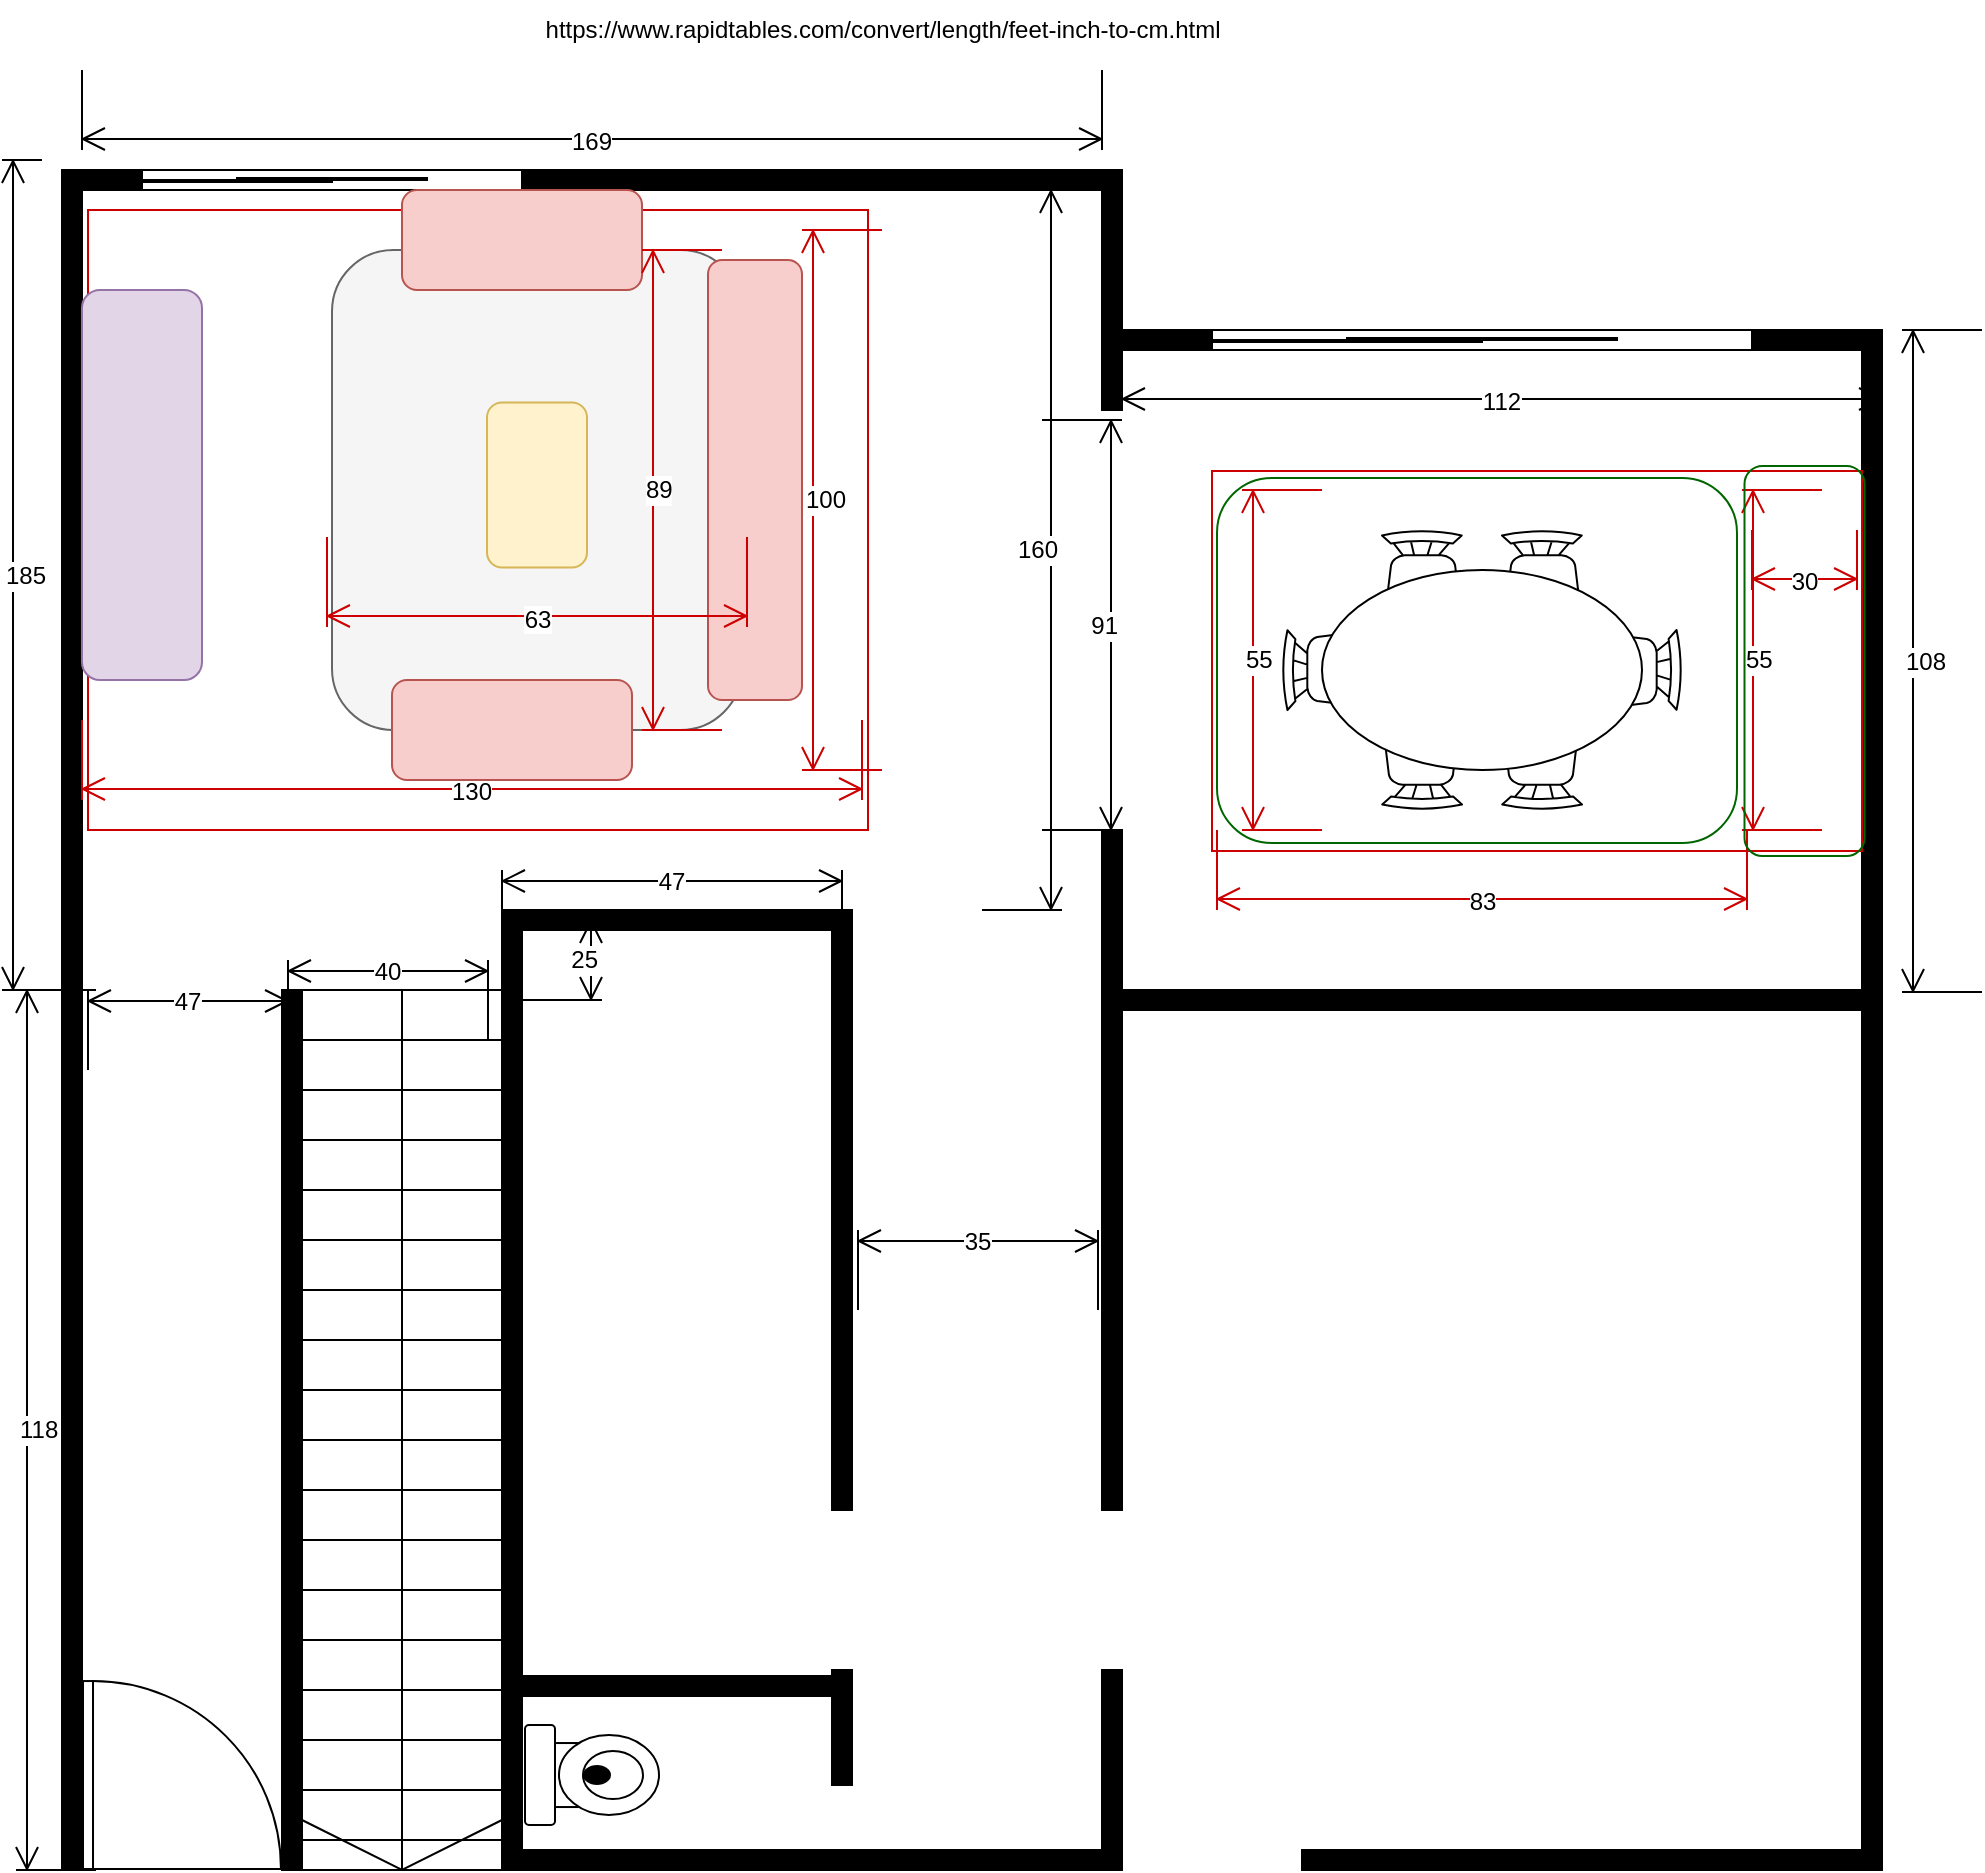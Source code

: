 <mxfile version="20.5.1" type="github">
  <diagram name="Page-1" id="4bd5d27a-524c-7e24-5d5f-89a86ee4fca1">
    <mxGraphModel dx="882" dy="1718" grid="1" gridSize="10" guides="1" tooltips="1" connect="1" arrows="1" fold="1" page="1" pageScale="1" pageWidth="1100" pageHeight="850" background="none" math="0" shadow="0">
      <root>
        <mxCell id="0" />
        <mxCell id="1" parent="0" />
        <mxCell id="1ufsAENBgIqnQ099alia-98" value="" style="rounded=0;whiteSpace=wrap;html=1;fillColor=none;strokeColor=#CC0000;fontColor=#333333;" parent="1" vertex="1">
          <mxGeometry x="53" y="-80" width="390" height="310" as="geometry" />
        </mxCell>
        <mxCell id="-aV5BN2M8AlBKnmX3CVM-2" value="" style="rounded=1;whiteSpace=wrap;html=1;fillColor=#f5f5f5;fontColor=#333333;strokeColor=#666666;" vertex="1" parent="1">
          <mxGeometry x="175" y="-60" width="205" height="240" as="geometry" />
        </mxCell>
        <mxCell id="1ufsAENBgIqnQ099alia-1" value="" style="verticalLabelPosition=bottom;html=1;verticalAlign=top;align=center;shape=mxgraph.floorplan.wall;fillColor=strokeColor;direction=south;" parent="1" vertex="1">
          <mxGeometry x="40" y="40" width="10" height="710" as="geometry" />
        </mxCell>
        <mxCell id="1ufsAENBgIqnQ099alia-2" value="" style="verticalLabelPosition=bottom;html=1;verticalAlign=top;align=center;shape=mxgraph.floorplan.wall;fillColor=strokeColor;direction=south;" parent="1" vertex="1">
          <mxGeometry x="150" y="310" width="10" height="440" as="geometry" />
        </mxCell>
        <mxCell id="1ufsAENBgIqnQ099alia-3" value="" style="verticalLabelPosition=bottom;html=1;verticalAlign=top;align=center;shape=mxgraph.floorplan.stairs;direction=south;" parent="1" vertex="1">
          <mxGeometry x="160" y="310" width="100" height="440" as="geometry" />
        </mxCell>
        <mxCell id="1ufsAENBgIqnQ099alia-4" value="" style="verticalLabelPosition=bottom;html=1;verticalAlign=top;align=center;shape=mxgraph.floorplan.wall;fillColor=strokeColor;direction=south;" parent="1" vertex="1">
          <mxGeometry x="260" y="270" width="10" height="480" as="geometry" />
        </mxCell>
        <mxCell id="1ufsAENBgIqnQ099alia-5" value="" style="verticalLabelPosition=bottom;html=1;verticalAlign=top;align=center;shape=mxgraph.floorplan.doorLeft;aspect=fixed;rotation=-90;" parent="1" vertex="1">
          <mxGeometry x="53.44" y="652.59" width="93.98" height="99.85" as="geometry" />
        </mxCell>
        <mxCell id="1ufsAENBgIqnQ099alia-6" value="" style="verticalLabelPosition=bottom;html=1;verticalAlign=top;align=center;shape=mxgraph.floorplan.wall;fillColor=strokeColor;" parent="1" vertex="1">
          <mxGeometry x="265" y="270" width="160" height="10" as="geometry" />
        </mxCell>
        <mxCell id="1ufsAENBgIqnQ099alia-7" value="" style="verticalLabelPosition=bottom;html=1;verticalAlign=top;align=center;shape=mxgraph.floorplan.wall;fillColor=strokeColor;direction=south;" parent="1" vertex="1">
          <mxGeometry x="400" y="270" width="60" height="300" as="geometry" />
        </mxCell>
        <mxCell id="1ufsAENBgIqnQ099alia-9" value="" style="verticalLabelPosition=bottom;html=1;verticalAlign=top;align=center;shape=mxgraph.floorplan.wall;fillColor=strokeColor;direction=south;" parent="1" vertex="1">
          <mxGeometry x="560" y="230" width="10" height="340" as="geometry" />
        </mxCell>
        <mxCell id="1ufsAENBgIqnQ099alia-13" value="" style="verticalLabelPosition=bottom;html=1;verticalAlign=top;align=center;shape=mxgraph.floorplan.wall;fillColor=strokeColor;direction=south;" parent="1" vertex="1">
          <mxGeometry x="560" y="650" width="10" height="100" as="geometry" />
        </mxCell>
        <mxCell id="1ufsAENBgIqnQ099alia-14" value="" style="verticalLabelPosition=bottom;html=1;verticalAlign=top;align=center;shape=mxgraph.floorplan.wall;fillColor=strokeColor;" parent="1" vertex="1">
          <mxGeometry x="660" y="740" width="280" height="10" as="geometry" />
        </mxCell>
        <mxCell id="1ufsAENBgIqnQ099alia-15" value="" style="verticalLabelPosition=bottom;html=1;verticalAlign=top;align=center;shape=mxgraph.floorplan.wall;fillColor=strokeColor;direction=south;" parent="1" vertex="1">
          <mxGeometry x="940" y="400" width="10" height="350" as="geometry" />
        </mxCell>
        <mxCell id="1ufsAENBgIqnQ099alia-16" value="" style="verticalLabelPosition=bottom;html=1;verticalAlign=top;align=center;shape=mxgraph.floorplan.wall;fillColor=strokeColor;" parent="1" vertex="1">
          <mxGeometry x="570" y="310" width="380" height="10" as="geometry" />
        </mxCell>
        <mxCell id="1ufsAENBgIqnQ099alia-18" value="" style="verticalLabelPosition=bottom;html=1;verticalAlign=top;align=center;shape=mxgraph.floorplan.wall;fillColor=strokeColor;" parent="1" vertex="1">
          <mxGeometry x="270" y="653" width="160" height="10" as="geometry" />
        </mxCell>
        <mxCell id="1ufsAENBgIqnQ099alia-19" value="" style="verticalLabelPosition=bottom;html=1;verticalAlign=top;align=center;shape=mxgraph.floorplan.wall;fillColor=strokeColor;direction=south;" parent="1" vertex="1">
          <mxGeometry x="425" y="650" width="10" height="57.5" as="geometry" />
        </mxCell>
        <mxCell id="1ufsAENBgIqnQ099alia-22" value="" style="verticalLabelPosition=bottom;html=1;verticalAlign=top;align=center;shape=mxgraph.floorplan.wall;fillColor=strokeColor;" parent="1" vertex="1">
          <mxGeometry x="270" y="740" width="290" height="10" as="geometry" />
        </mxCell>
        <mxCell id="1ufsAENBgIqnQ099alia-30" value="" style="verticalLabelPosition=bottom;html=1;verticalAlign=top;align=center;shape=mxgraph.floorplan.wall;fillColor=strokeColor;" parent="1" vertex="1">
          <mxGeometry x="50" y="-100" width="520" height="10" as="geometry" />
        </mxCell>
        <mxCell id="1ufsAENBgIqnQ099alia-31" value="" style="verticalLabelPosition=bottom;html=1;verticalAlign=top;align=center;shape=mxgraph.floorplan.wall;fillColor=strokeColor;direction=south;" parent="1" vertex="1">
          <mxGeometry x="940" y="-10" width="10" height="410" as="geometry" />
        </mxCell>
        <mxCell id="1ufsAENBgIqnQ099alia-32" value="" style="verticalLabelPosition=bottom;html=1;verticalAlign=top;align=center;shape=mxgraph.floorplan.wall;fillColor=strokeColor;direction=south;" parent="1" vertex="1">
          <mxGeometry x="560" y="-90" width="10" height="110" as="geometry" />
        </mxCell>
        <mxCell id="1ufsAENBgIqnQ099alia-41" value="169" style="shape=dimension;whiteSpace=wrap;html=1;align=center;points=[];verticalAlign=bottom;spacingBottom=-5;labelBackgroundColor=#ffffff" parent="1" vertex="1">
          <mxGeometry x="50" y="-150" width="510" height="40" as="geometry" />
        </mxCell>
        <mxCell id="1ufsAENBgIqnQ099alia-42" value="112" style="shape=dimension;whiteSpace=wrap;html=1;align=center;points=[];verticalAlign=bottom;spacingBottom=-5;labelBackgroundColor=#ffffff" parent="1" vertex="1">
          <mxGeometry x="570" y="-20" width="380" height="40" as="geometry" />
        </mxCell>
        <mxCell id="1ufsAENBgIqnQ099alia-43" value="40" style="shape=dimension;direction=west;whiteSpace=wrap;html=1;align=center;points=[];verticalAlign=top;spacingTop=-8;labelBackgroundColor=#ffffff" parent="1" vertex="1">
          <mxGeometry x="153" y="295" width="100" height="40" as="geometry" />
        </mxCell>
        <mxCell id="1ufsAENBgIqnQ099alia-44" value="47" style="shape=dimension;direction=west;whiteSpace=wrap;html=1;align=center;points=[];verticalAlign=top;spacingTop=-8;labelBackgroundColor=#ffffff" parent="1" vertex="1">
          <mxGeometry x="53" y="310" width="100" height="40" as="geometry" />
        </mxCell>
        <mxCell id="1ufsAENBgIqnQ099alia-45" value="25" style="shape=dimension;direction=north;whiteSpace=wrap;html=1;align=right;points=[];verticalAlign=middle;labelBackgroundColor=#ffffff" parent="1" vertex="1">
          <mxGeometry x="270" y="275" width="40" height="40" as="geometry" />
        </mxCell>
        <mxCell id="1ufsAENBgIqnQ099alia-46" value="35" style="shape=dimension;direction=west;whiteSpace=wrap;html=1;align=center;points=[];verticalAlign=top;spacingTop=-8;labelBackgroundColor=#ffffff" parent="1" vertex="1">
          <mxGeometry x="438" y="430" width="120" height="40" as="geometry" />
        </mxCell>
        <mxCell id="1ufsAENBgIqnQ099alia-47" value="160" style="shape=dimension;direction=north;whiteSpace=wrap;html=1;align=right;points=[];verticalAlign=middle;labelBackgroundColor=#ffffff" parent="1" vertex="1">
          <mxGeometry x="500" y="-90" width="40" height="360" as="geometry" />
        </mxCell>
        <mxCell id="1ufsAENBgIqnQ099alia-48" value="91" style="shape=dimension;direction=north;whiteSpace=wrap;html=1;align=right;points=[];verticalAlign=middle;labelBackgroundColor=#ffffff" parent="1" vertex="1">
          <mxGeometry x="530" y="25" width="40" height="205" as="geometry" />
        </mxCell>
        <mxCell id="1ufsAENBgIqnQ099alia-49" value="108" style="shape=dimension;direction=south;whiteSpace=wrap;html=1;align=left;points=[];verticalAlign=middle;labelBackgroundColor=#ffffff" parent="1" vertex="1">
          <mxGeometry x="960" y="-20" width="40" height="331" as="geometry" />
        </mxCell>
        <mxCell id="1ufsAENBgIqnQ099alia-50" value="" style="verticalLabelPosition=bottom;html=1;verticalAlign=top;align=center;shape=mxgraph.floorplan.toilet;rotation=-90;" parent="1" vertex="1">
          <mxGeometry x="280" y="669.02" width="50" height="67" as="geometry" />
        </mxCell>
        <mxCell id="1ufsAENBgIqnQ099alia-82" value="185" style="shape=dimension;direction=south;whiteSpace=wrap;html=1;align=left;points=[];verticalAlign=middle;labelBackgroundColor=#ffffff" parent="1" vertex="1">
          <mxGeometry x="10" y="-105" width="20" height="415" as="geometry" />
        </mxCell>
        <mxCell id="1ufsAENBgIqnQ099alia-83" value="118" style="shape=dimension;direction=south;whiteSpace=wrap;html=1;align=left;points=[];verticalAlign=middle;labelBackgroundColor=#ffffff" parent="1" vertex="1">
          <mxGeometry x="17" y="310" width="40" height="440" as="geometry" />
        </mxCell>
        <mxCell id="1ufsAENBgIqnQ099alia-86" value="" style="verticalLabelPosition=bottom;html=1;verticalAlign=top;align=center;shape=mxgraph.floorplan.wall;fillColor=strokeColor;" parent="1" vertex="1">
          <mxGeometry x="570" y="-20" width="380" height="10" as="geometry" />
        </mxCell>
        <mxCell id="1ufsAENBgIqnQ099alia-88" value="" style="verticalLabelPosition=bottom;html=1;verticalAlign=top;align=center;shape=mxgraph.floorplan.wall;fillColor=strokeColor;rotation=90;" parent="1" vertex="1">
          <mxGeometry x="-205" y="145" width="500" height="10" as="geometry" />
        </mxCell>
        <mxCell id="1ufsAENBgIqnQ099alia-89" value="" style="verticalLabelPosition=bottom;html=1;verticalAlign=top;align=center;shape=mxgraph.floorplan.chair;shadow=0;" parent="1" vertex="1">
          <mxGeometry x="700" y="80" width="40" height="52" as="geometry" />
        </mxCell>
        <mxCell id="1ufsAENBgIqnQ099alia-90" value="" style="verticalLabelPosition=bottom;html=1;verticalAlign=top;align=center;shape=mxgraph.floorplan.chair;shadow=0;direction=west;" parent="1" vertex="1">
          <mxGeometry x="700" y="168" width="40" height="52" as="geometry" />
        </mxCell>
        <mxCell id="1ufsAENBgIqnQ099alia-91" value="" style="verticalLabelPosition=bottom;html=1;verticalAlign=top;align=center;shape=mxgraph.floorplan.chair;shadow=0;direction=north;" parent="1" vertex="1">
          <mxGeometry x="650" y="130" width="52" height="40" as="geometry" />
        </mxCell>
        <mxCell id="1ufsAENBgIqnQ099alia-92" value="" style="verticalLabelPosition=bottom;html=1;verticalAlign=top;align=center;shape=mxgraph.floorplan.chair;shadow=0;direction=south" parent="1" vertex="1">
          <mxGeometry x="798" y="130" width="52" height="40" as="geometry" />
        </mxCell>
        <mxCell id="1ufsAENBgIqnQ099alia-93" value="" style="verticalLabelPosition=bottom;html=1;verticalAlign=top;align=center;shape=mxgraph.floorplan.chair;shadow=0;" parent="1" vertex="1">
          <mxGeometry x="760" y="80" width="40" height="52" as="geometry" />
        </mxCell>
        <mxCell id="1ufsAENBgIqnQ099alia-94" value="" style="verticalLabelPosition=bottom;html=1;verticalAlign=top;align=center;shape=mxgraph.floorplan.chair;shadow=0;direction=west;" parent="1" vertex="1">
          <mxGeometry x="760" y="168" width="40" height="52" as="geometry" />
        </mxCell>
        <mxCell id="1ufsAENBgIqnQ099alia-95" value="" style="shape=ellipse;shadow=0;" parent="1" vertex="1">
          <mxGeometry x="670" y="100" width="160" height="100" as="geometry" />
        </mxCell>
        <mxCell id="1ufsAENBgIqnQ099alia-96" value="" style="verticalLabelPosition=bottom;html=1;verticalAlign=top;align=center;shape=mxgraph.floorplan.windowGlider;dx=0.25;" parent="1" vertex="1">
          <mxGeometry x="615" y="-20" width="270" height="10" as="geometry" />
        </mxCell>
        <mxCell id="1ufsAENBgIqnQ099alia-97" value="" style="verticalLabelPosition=bottom;html=1;verticalAlign=top;align=center;shape=mxgraph.floorplan.windowGlider;dx=0.25;" parent="1" vertex="1">
          <mxGeometry x="80" y="-100" width="190" height="10" as="geometry" />
        </mxCell>
        <mxCell id="1ufsAENBgIqnQ099alia-99" value="47" style="shape=dimension;direction=west;whiteSpace=wrap;html=1;align=center;points=[];verticalAlign=top;spacingTop=-8;labelBackgroundColor=#ffffff" parent="1" vertex="1">
          <mxGeometry x="260" y="250" width="170" height="40" as="geometry" />
        </mxCell>
        <mxCell id="1ufsAENBgIqnQ099alia-100" value="130" style="shape=dimension;whiteSpace=wrap;html=1;align=center;points=[];verticalAlign=bottom;spacingBottom=-5;labelBackgroundColor=#ffffff;strokeColor=#CC0000;fillColor=none;" parent="1" vertex="1">
          <mxGeometry x="50" y="175" width="390" height="40" as="geometry" />
        </mxCell>
        <mxCell id="1ufsAENBgIqnQ099alia-102" value="100" style="shape=dimension;direction=south;whiteSpace=wrap;html=1;align=left;points=[];verticalAlign=middle;labelBackgroundColor=#ffffff;strokeColor=#CC0000;fillColor=none;" parent="1" vertex="1">
          <mxGeometry x="410" y="-70" width="40" height="270" as="geometry" />
        </mxCell>
        <mxCell id="1ufsAENBgIqnQ099alia-103" value="" style="rounded=0;whiteSpace=wrap;html=1;fillColor=none;strokeColor=#CC0000;fontColor=#333333;" parent="1" vertex="1">
          <mxGeometry x="615" y="50.5" width="325" height="190" as="geometry" />
        </mxCell>
        <mxCell id="1ufsAENBgIqnQ099alia-105" value="75" style="shape=dimension;direction=south;whiteSpace=wrap;html=1;align=left;points=[];verticalAlign=middle;labelBackgroundColor=#ffffff;strokeColor=#CC0000;fillColor=none;" parent="1" vertex="1">
          <mxGeometry x="70" y="-30" width="40" height="170" as="geometry" />
        </mxCell>
        <mxCell id="1ufsAENBgIqnQ099alia-106" value="83" style="shape=dimension;whiteSpace=wrap;html=1;align=center;points=[];verticalAlign=bottom;spacingBottom=-5;labelBackgroundColor=#ffffff;strokeColor=#CC0000;fillColor=none;" parent="1" vertex="1">
          <mxGeometry x="617.5" y="230" width="265" height="40" as="geometry" />
        </mxCell>
        <mxCell id="1ufsAENBgIqnQ099alia-107" value="55" style="shape=dimension;direction=south;whiteSpace=wrap;html=1;align=left;points=[];verticalAlign=middle;labelBackgroundColor=#ffffff;strokeColor=#CC0000;fillColor=none;" parent="1" vertex="1">
          <mxGeometry x="630" y="60" width="40" height="170" as="geometry" />
        </mxCell>
        <mxCell id="1ufsAENBgIqnQ099alia-108" value="55" style="shape=dimension;direction=south;whiteSpace=wrap;html=1;align=left;points=[];verticalAlign=middle;labelBackgroundColor=#ffffff;strokeColor=#CC0000;fillColor=none;" parent="1" vertex="1">
          <mxGeometry x="880" y="60" width="40" height="170" as="geometry" />
        </mxCell>
        <mxCell id="1ufsAENBgIqnQ099alia-109" value="30" style="shape=dimension;whiteSpace=wrap;html=1;align=center;points=[];verticalAlign=bottom;spacingBottom=-5;labelBackgroundColor=#ffffff;strokeColor=#CC0000;fillColor=none;" parent="1" vertex="1">
          <mxGeometry x="885" y="80" width="52.5" height="30" as="geometry" />
        </mxCell>
        <mxCell id="1ufsAENBgIqnQ099alia-110" value="" style="rounded=1;whiteSpace=wrap;html=1;strokeColor=#b85450;fillColor=#f8cecc;" parent="1" vertex="1">
          <mxGeometry x="210" y="-90" width="120" height="50" as="geometry" />
        </mxCell>
        <mxCell id="1ufsAENBgIqnQ099alia-111" value="" style="rounded=1;whiteSpace=wrap;html=1;strokeColor=#b85450;fillColor=#f8cecc;" parent="1" vertex="1">
          <mxGeometry x="363" y="-55" width="47" height="220" as="geometry" />
        </mxCell>
        <mxCell id="1ufsAENBgIqnQ099alia-112" value="" style="rounded=1;whiteSpace=wrap;html=1;strokeColor=#d6b656;fillColor=#fff2cc;rotation=-90;" parent="1" vertex="1">
          <mxGeometry x="236.25" y="32.5" width="82.5" height="50" as="geometry" />
        </mxCell>
        <mxCell id="1ufsAENBgIqnQ099alia-113" value="" style="rounded=1;whiteSpace=wrap;html=1;strokeColor=#9673a6;fillColor=#e1d5e7;rotation=-90;" parent="1" vertex="1">
          <mxGeometry x="-17.5" y="27.5" width="195" height="60" as="geometry" />
        </mxCell>
        <mxCell id="1ufsAENBgIqnQ099alia-114" value="" style="rounded=1;whiteSpace=wrap;html=1;strokeColor=#006600;fillColor=none;rotation=-90;" parent="1" vertex="1">
          <mxGeometry x="813.75" y="115.5" width="195" height="60" as="geometry" />
        </mxCell>
        <mxCell id="1ufsAENBgIqnQ099alia-115" value="" style="rounded=1;whiteSpace=wrap;html=1;strokeColor=#006600;fillColor=none;rotation=-90;" parent="1" vertex="1">
          <mxGeometry x="656.25" y="15.25" width="182.5" height="260" as="geometry" />
        </mxCell>
        <UserObject label="https://www.rapidtables.com/convert/length/feet-inch-to-cm.html" link="https://www.rapidtables.com/convert/length/feet-inch-to-cm.html" id="-aV5BN2M8AlBKnmX3CVM-1">
          <mxCell style="text;html=1;align=center;verticalAlign=middle;resizable=0;points=[];autosize=1;strokeColor=none;fillColor=none;" vertex="1" parent="1">
            <mxGeometry x="270" y="-185" width="360" height="30" as="geometry" />
          </mxCell>
        </UserObject>
        <mxCell id="-aV5BN2M8AlBKnmX3CVM-3" value="" style="rounded=1;whiteSpace=wrap;html=1;strokeColor=#b85450;fillColor=#f8cecc;" vertex="1" parent="1">
          <mxGeometry x="205" y="155" width="120" height="50" as="geometry" />
        </mxCell>
        <mxCell id="-aV5BN2M8AlBKnmX3CVM-5" value="89" style="shape=dimension;direction=south;whiteSpace=wrap;html=1;align=left;points=[];verticalAlign=middle;labelBackgroundColor=#ffffff;strokeColor=#CC0000;fillColor=none;" vertex="1" parent="1">
          <mxGeometry x="330" y="-60" width="40" height="240" as="geometry" />
        </mxCell>
        <mxCell id="-aV5BN2M8AlBKnmX3CVM-6" value="63" style="shape=dimension;whiteSpace=wrap;html=1;align=center;points=[];verticalAlign=bottom;spacingBottom=-5;labelBackgroundColor=#ffffff;strokeColor=#CC0000;fillColor=none;" vertex="1" parent="1">
          <mxGeometry x="172.5" y="83.5" width="210" height="45" as="geometry" />
        </mxCell>
      </root>
    </mxGraphModel>
  </diagram>
</mxfile>
